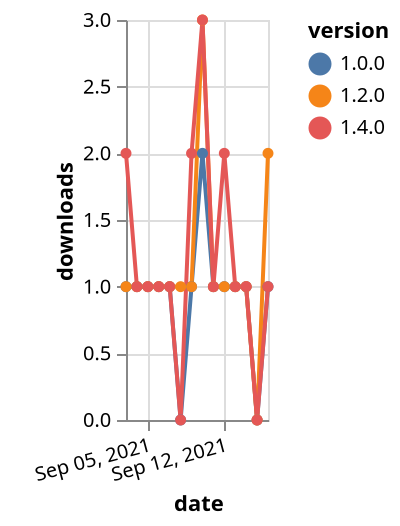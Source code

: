 {"$schema": "https://vega.github.io/schema/vega-lite/v5.json", "description": "A simple bar chart with embedded data.", "data": {"values": [{"date": "2021-09-03", "total": 165, "delta": 1, "version": "1.0.0"}, {"date": "2021-09-04", "total": 166, "delta": 1, "version": "1.0.0"}, {"date": "2021-09-05", "total": 167, "delta": 1, "version": "1.0.0"}, {"date": "2021-09-06", "total": 168, "delta": 1, "version": "1.0.0"}, {"date": "2021-09-07", "total": 169, "delta": 1, "version": "1.0.0"}, {"date": "2021-09-08", "total": 169, "delta": 0, "version": "1.0.0"}, {"date": "2021-09-09", "total": 170, "delta": 1, "version": "1.0.0"}, {"date": "2021-09-10", "total": 172, "delta": 2, "version": "1.0.0"}, {"date": "2021-09-11", "total": 173, "delta": 1, "version": "1.0.0"}, {"date": "2021-09-12", "total": 174, "delta": 1, "version": "1.0.0"}, {"date": "2021-09-13", "total": 175, "delta": 1, "version": "1.0.0"}, {"date": "2021-09-14", "total": 176, "delta": 1, "version": "1.0.0"}, {"date": "2021-09-15", "total": 176, "delta": 0, "version": "1.0.0"}, {"date": "2021-09-16", "total": 177, "delta": 1, "version": "1.0.0"}, {"date": "2021-09-03", "total": 186, "delta": 1, "version": "1.2.0"}, {"date": "2021-09-04", "total": 187, "delta": 1, "version": "1.2.0"}, {"date": "2021-09-05", "total": 188, "delta": 1, "version": "1.2.0"}, {"date": "2021-09-06", "total": 189, "delta": 1, "version": "1.2.0"}, {"date": "2021-09-07", "total": 190, "delta": 1, "version": "1.2.0"}, {"date": "2021-09-08", "total": 191, "delta": 1, "version": "1.2.0"}, {"date": "2021-09-09", "total": 192, "delta": 1, "version": "1.2.0"}, {"date": "2021-09-10", "total": 195, "delta": 3, "version": "1.2.0"}, {"date": "2021-09-11", "total": 196, "delta": 1, "version": "1.2.0"}, {"date": "2021-09-12", "total": 197, "delta": 1, "version": "1.2.0"}, {"date": "2021-09-13", "total": 198, "delta": 1, "version": "1.2.0"}, {"date": "2021-09-14", "total": 199, "delta": 1, "version": "1.2.0"}, {"date": "2021-09-15", "total": 199, "delta": 0, "version": "1.2.0"}, {"date": "2021-09-16", "total": 201, "delta": 2, "version": "1.2.0"}, {"date": "2021-09-03", "total": 123, "delta": 2, "version": "1.4.0"}, {"date": "2021-09-04", "total": 124, "delta": 1, "version": "1.4.0"}, {"date": "2021-09-05", "total": 125, "delta": 1, "version": "1.4.0"}, {"date": "2021-09-06", "total": 126, "delta": 1, "version": "1.4.0"}, {"date": "2021-09-07", "total": 127, "delta": 1, "version": "1.4.0"}, {"date": "2021-09-08", "total": 127, "delta": 0, "version": "1.4.0"}, {"date": "2021-09-09", "total": 129, "delta": 2, "version": "1.4.0"}, {"date": "2021-09-10", "total": 132, "delta": 3, "version": "1.4.0"}, {"date": "2021-09-11", "total": 133, "delta": 1, "version": "1.4.0"}, {"date": "2021-09-12", "total": 135, "delta": 2, "version": "1.4.0"}, {"date": "2021-09-13", "total": 136, "delta": 1, "version": "1.4.0"}, {"date": "2021-09-14", "total": 137, "delta": 1, "version": "1.4.0"}, {"date": "2021-09-15", "total": 137, "delta": 0, "version": "1.4.0"}, {"date": "2021-09-16", "total": 138, "delta": 1, "version": "1.4.0"}]}, "width": "container", "mark": {"type": "line", "point": {"filled": true}}, "encoding": {"x": {"field": "date", "type": "temporal", "timeUnit": "yearmonthdate", "title": "date", "axis": {"labelAngle": -15}}, "y": {"field": "delta", "type": "quantitative", "title": "downloads"}, "color": {"field": "version", "type": "nominal"}, "tooltip": {"field": "delta"}}}